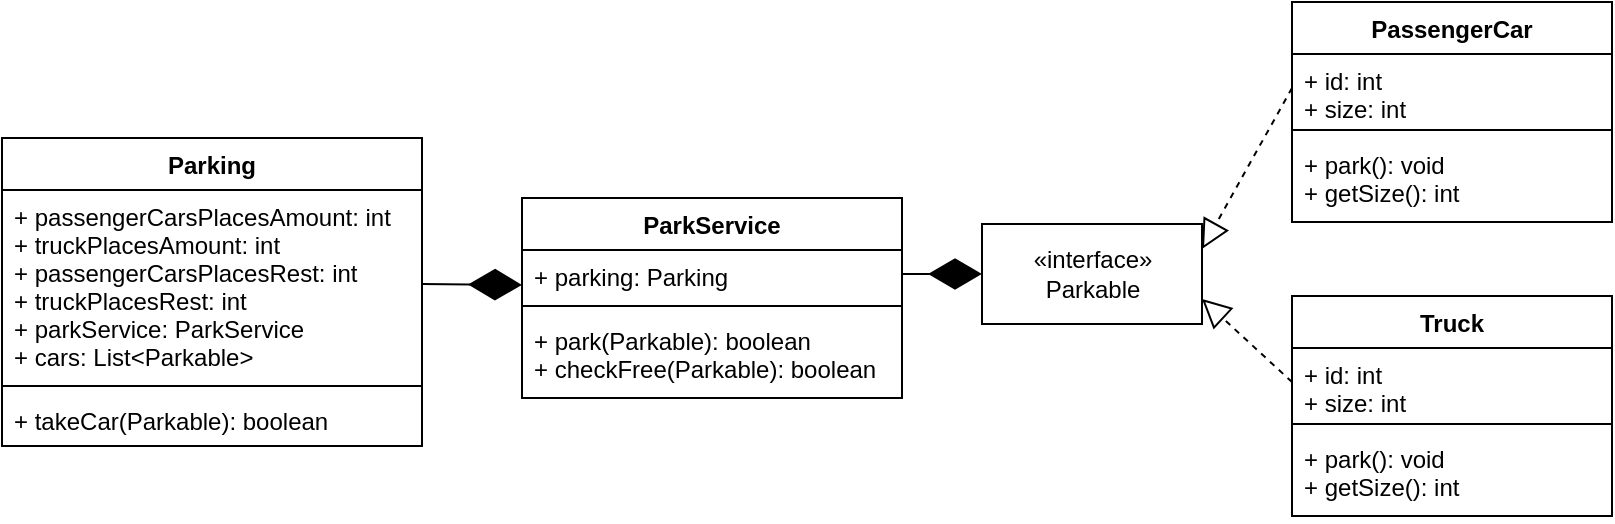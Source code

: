 <mxfile version="12.2.9" type="device" pages="1"><diagram id="25t9uDa5yfqkNksHXpKQ" name="Страница 1"><mxGraphModel dx="1208" dy="726" grid="1" gridSize="10" guides="1" tooltips="1" connect="1" arrows="1" fold="1" page="1" pageScale="1" pageWidth="850" pageHeight="1100" math="0" shadow="0"><root><mxCell id="0"/><mxCell id="1" parent="0"/><mxCell id="XB2bJIKUFUyS3OdGp-Gp-26" value="PassengerCar" style="swimlane;fontStyle=1;align=center;verticalAlign=top;childLayout=stackLayout;horizontal=1;startSize=26;horizontalStack=0;resizeParent=1;resizeParentMax=0;resizeLast=0;collapsible=1;marginBottom=0;" vertex="1" parent="1"><mxGeometry x="667" y="180" width="160" height="110" as="geometry"/></mxCell><mxCell id="XB2bJIKUFUyS3OdGp-Gp-27" value="+ id: int&#10;+ size: int&#10;" style="text;strokeColor=none;fillColor=none;align=left;verticalAlign=top;spacingLeft=4;spacingRight=4;overflow=hidden;rotatable=0;points=[[0,0.5],[1,0.5]];portConstraint=eastwest;" vertex="1" parent="XB2bJIKUFUyS3OdGp-Gp-26"><mxGeometry y="26" width="160" height="34" as="geometry"/></mxCell><mxCell id="XB2bJIKUFUyS3OdGp-Gp-28" value="" style="line;strokeWidth=1;fillColor=none;align=left;verticalAlign=middle;spacingTop=-1;spacingLeft=3;spacingRight=3;rotatable=0;labelPosition=right;points=[];portConstraint=eastwest;" vertex="1" parent="XB2bJIKUFUyS3OdGp-Gp-26"><mxGeometry y="60" width="160" height="8" as="geometry"/></mxCell><mxCell id="XB2bJIKUFUyS3OdGp-Gp-29" value="+ park(): void&#10;+ getSize(): int" style="text;strokeColor=none;fillColor=none;align=left;verticalAlign=top;spacingLeft=4;spacingRight=4;overflow=hidden;rotatable=0;points=[[0,0.5],[1,0.5]];portConstraint=eastwest;" vertex="1" parent="XB2bJIKUFUyS3OdGp-Gp-26"><mxGeometry y="68" width="160" height="42" as="geometry"/></mxCell><mxCell id="XB2bJIKUFUyS3OdGp-Gp-30" value="Truck" style="swimlane;fontStyle=1;align=center;verticalAlign=top;childLayout=stackLayout;horizontal=1;startSize=26;horizontalStack=0;resizeParent=1;resizeParentMax=0;resizeLast=0;collapsible=1;marginBottom=0;" vertex="1" parent="1"><mxGeometry x="667" y="327" width="160" height="110" as="geometry"/></mxCell><mxCell id="XB2bJIKUFUyS3OdGp-Gp-31" value="+ id: int&#10;+ size: int&#10;" style="text;strokeColor=none;fillColor=none;align=left;verticalAlign=top;spacingLeft=4;spacingRight=4;overflow=hidden;rotatable=0;points=[[0,0.5],[1,0.5]];portConstraint=eastwest;" vertex="1" parent="XB2bJIKUFUyS3OdGp-Gp-30"><mxGeometry y="26" width="160" height="34" as="geometry"/></mxCell><mxCell id="XB2bJIKUFUyS3OdGp-Gp-32" value="" style="line;strokeWidth=1;fillColor=none;align=left;verticalAlign=middle;spacingTop=-1;spacingLeft=3;spacingRight=3;rotatable=0;labelPosition=right;points=[];portConstraint=eastwest;" vertex="1" parent="XB2bJIKUFUyS3OdGp-Gp-30"><mxGeometry y="60" width="160" height="8" as="geometry"/></mxCell><mxCell id="XB2bJIKUFUyS3OdGp-Gp-33" value="+ park(): void&#10;+ getSize(): int" style="text;strokeColor=none;fillColor=none;align=left;verticalAlign=top;spacingLeft=4;spacingRight=4;overflow=hidden;rotatable=0;points=[[0,0.5],[1,0.5]];portConstraint=eastwest;" vertex="1" parent="XB2bJIKUFUyS3OdGp-Gp-30"><mxGeometry y="68" width="160" height="42" as="geometry"/></mxCell><mxCell id="XB2bJIKUFUyS3OdGp-Gp-34" value="ParkService" style="swimlane;fontStyle=1;align=center;verticalAlign=top;childLayout=stackLayout;horizontal=1;startSize=26;horizontalStack=0;resizeParent=1;resizeParentMax=0;resizeLast=0;collapsible=1;marginBottom=0;" vertex="1" parent="1"><mxGeometry x="282" y="278" width="190" height="100" as="geometry"/></mxCell><mxCell id="XB2bJIKUFUyS3OdGp-Gp-35" value="+ parking: Parking" style="text;strokeColor=none;fillColor=none;align=left;verticalAlign=top;spacingLeft=4;spacingRight=4;overflow=hidden;rotatable=0;points=[[0,0.5],[1,0.5]];portConstraint=eastwest;" vertex="1" parent="XB2bJIKUFUyS3OdGp-Gp-34"><mxGeometry y="26" width="190" height="24" as="geometry"/></mxCell><mxCell id="XB2bJIKUFUyS3OdGp-Gp-36" value="" style="line;strokeWidth=1;fillColor=none;align=left;verticalAlign=middle;spacingTop=-1;spacingLeft=3;spacingRight=3;rotatable=0;labelPosition=right;points=[];portConstraint=eastwest;" vertex="1" parent="XB2bJIKUFUyS3OdGp-Gp-34"><mxGeometry y="50" width="190" height="8" as="geometry"/></mxCell><mxCell id="XB2bJIKUFUyS3OdGp-Gp-37" value="+ park(Parkable): boolean&#10;+ checkFree(Parkable): boolean" style="text;strokeColor=none;fillColor=none;align=left;verticalAlign=top;spacingLeft=4;spacingRight=4;overflow=hidden;rotatable=0;points=[[0,0.5],[1,0.5]];portConstraint=eastwest;" vertex="1" parent="XB2bJIKUFUyS3OdGp-Gp-34"><mxGeometry y="58" width="190" height="42" as="geometry"/></mxCell><mxCell id="XB2bJIKUFUyS3OdGp-Gp-38" value="Parking" style="swimlane;fontStyle=1;align=center;verticalAlign=top;childLayout=stackLayout;horizontal=1;startSize=26;horizontalStack=0;resizeParent=1;resizeParentMax=0;resizeLast=0;collapsible=1;marginBottom=0;" vertex="1" parent="1"><mxGeometry x="22" y="248" width="210" height="154" as="geometry"/></mxCell><mxCell id="XB2bJIKUFUyS3OdGp-Gp-39" value="+ passengerCarsPlacesAmount: int&#10;+ truckPlacesAmount: int&#10;+ passengerCarsPlacesRest: int&#10;+ truckPlacesRest: int&#10;+ parkService: ParkService&#10;+ cars: List&lt;Parkable&gt;" style="text;strokeColor=none;fillColor=none;align=left;verticalAlign=top;spacingLeft=4;spacingRight=4;overflow=hidden;rotatable=0;points=[[0,0.5],[1,0.5]];portConstraint=eastwest;" vertex="1" parent="XB2bJIKUFUyS3OdGp-Gp-38"><mxGeometry y="26" width="210" height="94" as="geometry"/></mxCell><mxCell id="XB2bJIKUFUyS3OdGp-Gp-40" value="" style="line;strokeWidth=1;fillColor=none;align=left;verticalAlign=middle;spacingTop=-1;spacingLeft=3;spacingRight=3;rotatable=0;labelPosition=right;points=[];portConstraint=eastwest;" vertex="1" parent="XB2bJIKUFUyS3OdGp-Gp-38"><mxGeometry y="120" width="210" height="8" as="geometry"/></mxCell><mxCell id="XB2bJIKUFUyS3OdGp-Gp-41" value="+ takeCar(Parkable): boolean" style="text;strokeColor=none;fillColor=none;align=left;verticalAlign=top;spacingLeft=4;spacingRight=4;overflow=hidden;rotatable=0;points=[[0,0.5],[1,0.5]];portConstraint=eastwest;" vertex="1" parent="XB2bJIKUFUyS3OdGp-Gp-38"><mxGeometry y="128" width="210" height="26" as="geometry"/></mxCell><mxCell id="XB2bJIKUFUyS3OdGp-Gp-43" value="" style="endArrow=block;dashed=1;endFill=0;endSize=12;html=1;entryX=1;entryY=0.25;entryDx=0;entryDy=0;exitX=0;exitY=0.5;exitDx=0;exitDy=0;" edge="1" parent="1" source="XB2bJIKUFUyS3OdGp-Gp-27" target="XB2bJIKUFUyS3OdGp-Gp-45"><mxGeometry width="160" relative="1" as="geometry"><mxPoint x="582" y="262" as="sourcePoint"/><mxPoint x="482" y="288" as="targetPoint"/></mxGeometry></mxCell><mxCell id="XB2bJIKUFUyS3OdGp-Gp-44" value="" style="endArrow=block;dashed=1;endFill=0;endSize=12;html=1;exitX=0;exitY=0.5;exitDx=0;exitDy=0;entryX=1;entryY=0.75;entryDx=0;entryDy=0;" edge="1" parent="1" source="XB2bJIKUFUyS3OdGp-Gp-31" target="XB2bJIKUFUyS3OdGp-Gp-45"><mxGeometry width="160" relative="1" as="geometry"><mxPoint x="582" y="392" as="sourcePoint"/><mxPoint x="482.99" y="368" as="targetPoint"/></mxGeometry></mxCell><mxCell id="XB2bJIKUFUyS3OdGp-Gp-45" value="«interface»&lt;br&gt;Parkable" style="html=1;" vertex="1" parent="1"><mxGeometry x="512" y="291" width="110" height="50" as="geometry"/></mxCell><mxCell id="XB2bJIKUFUyS3OdGp-Gp-47" value="" style="endArrow=diamondThin;endFill=1;endSize=24;html=1;entryX=0;entryY=0.727;entryDx=0;entryDy=0;entryPerimeter=0;exitX=1;exitY=0.5;exitDx=0;exitDy=0;" edge="1" parent="1" source="XB2bJIKUFUyS3OdGp-Gp-39" target="XB2bJIKUFUyS3OdGp-Gp-35"><mxGeometry width="160" relative="1" as="geometry"><mxPoint x="32" y="460" as="sourcePoint"/><mxPoint x="192" y="460" as="targetPoint"/></mxGeometry></mxCell><mxCell id="XB2bJIKUFUyS3OdGp-Gp-48" value="" style="endArrow=diamondThin;endFill=1;endSize=24;html=1;entryX=0;entryY=0.5;entryDx=0;entryDy=0;exitX=1;exitY=0.5;exitDx=0;exitDy=0;" edge="1" parent="1" source="XB2bJIKUFUyS3OdGp-Gp-35" target="XB2bJIKUFUyS3OdGp-Gp-45"><mxGeometry width="160" relative="1" as="geometry"><mxPoint x="482" y="323" as="sourcePoint"/><mxPoint x="532" y="332.988" as="targetPoint"/></mxGeometry></mxCell></root></mxGraphModel></diagram></mxfile>